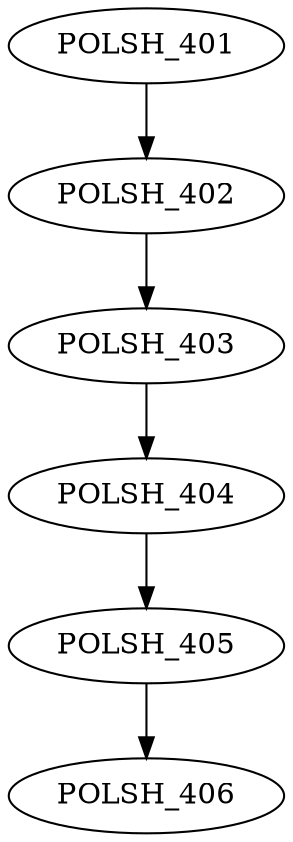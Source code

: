 digraph G {
    edge [color=black];
    POLSH_401 -> POLSH_402;
    edge [color=black];
    POLSH_402 -> POLSH_403;
    edge [color=black];
    POLSH_403 -> POLSH_404;
    edge [color=black];
    POLSH_404 -> POLSH_405;
    edge [color=black];
    POLSH_405 -> POLSH_406;
}
